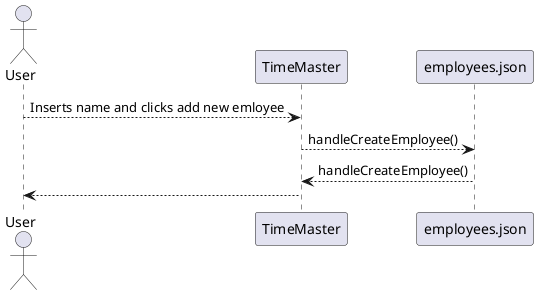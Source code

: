 @startuml Time Master

actor User

User --> TimeMaster : Inserts name and clicks add new emloyee
TimeMaster --> employees.json: handleCreateEmployee()
employees.json --> TimeMaster : handleCreateEmployee()
TimeMaster --> User : 

@enduml